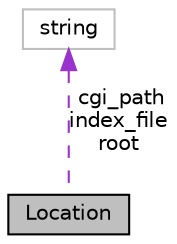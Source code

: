 digraph "Location"
{
 // LATEX_PDF_SIZE
  edge [fontname="Helvetica",fontsize="10",labelfontname="Helvetica",labelfontsize="10"];
  node [fontname="Helvetica",fontsize="10",shape=record];
  Node1 [label="Location",height=0.2,width=0.4,color="black", fillcolor="grey75", style="filled", fontcolor="black",tooltip="Configuration options for a single location block."];
  Node2 -> Node1 [dir="back",color="darkorchid3",fontsize="10",style="dashed",label=" cgi_path\nindex_file\nroot" ];
  Node2 [label="string",height=0.2,width=0.4,color="grey75", fillcolor="white", style="filled",tooltip=" "];
}
